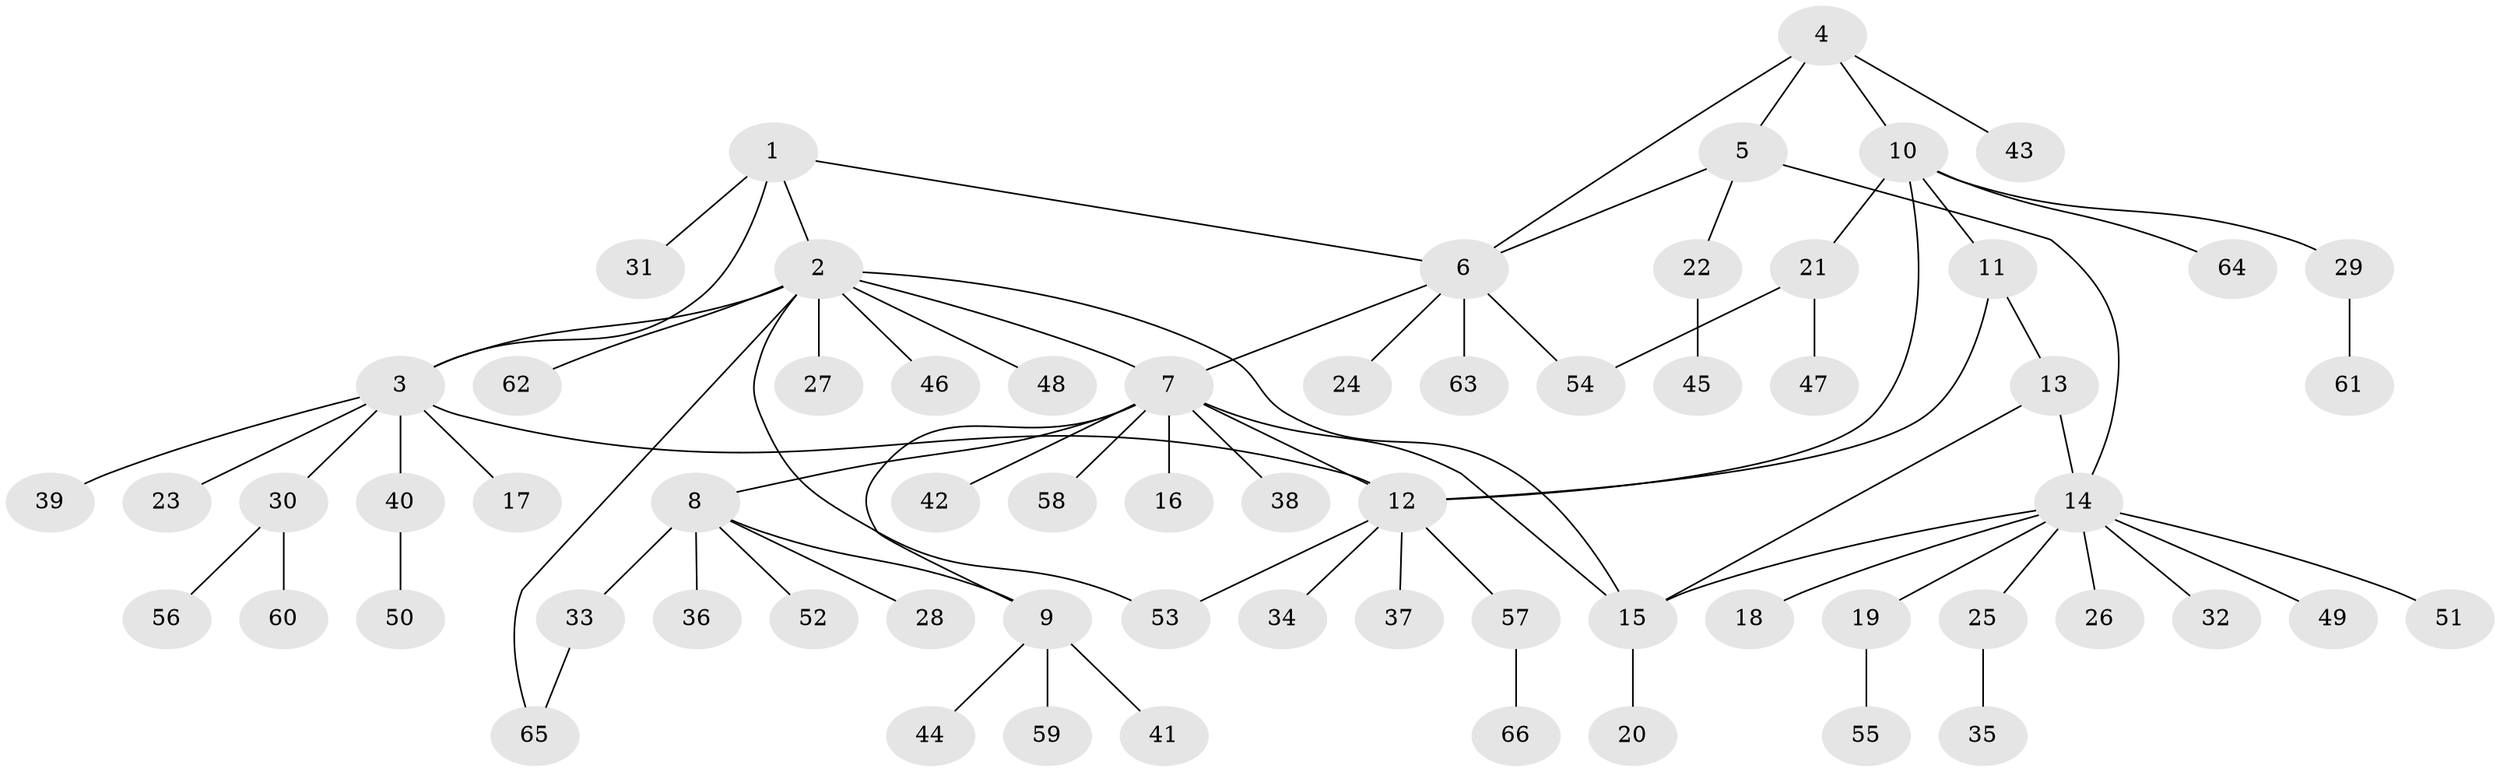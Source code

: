 // coarse degree distribution, {9: 0.07407407407407407, 12: 0.037037037037037035, 6: 0.037037037037037035, 1: 0.8148148148148148, 2: 0.037037037037037035}
// Generated by graph-tools (version 1.1) at 2025/19/03/04/25 18:19:42]
// undirected, 66 vertices, 79 edges
graph export_dot {
graph [start="1"]
  node [color=gray90,style=filled];
  1;
  2;
  3;
  4;
  5;
  6;
  7;
  8;
  9;
  10;
  11;
  12;
  13;
  14;
  15;
  16;
  17;
  18;
  19;
  20;
  21;
  22;
  23;
  24;
  25;
  26;
  27;
  28;
  29;
  30;
  31;
  32;
  33;
  34;
  35;
  36;
  37;
  38;
  39;
  40;
  41;
  42;
  43;
  44;
  45;
  46;
  47;
  48;
  49;
  50;
  51;
  52;
  53;
  54;
  55;
  56;
  57;
  58;
  59;
  60;
  61;
  62;
  63;
  64;
  65;
  66;
  1 -- 2;
  1 -- 3;
  1 -- 6;
  1 -- 31;
  2 -- 3;
  2 -- 7;
  2 -- 15;
  2 -- 27;
  2 -- 46;
  2 -- 48;
  2 -- 53;
  2 -- 62;
  2 -- 65;
  3 -- 12;
  3 -- 17;
  3 -- 23;
  3 -- 30;
  3 -- 39;
  3 -- 40;
  4 -- 5;
  4 -- 6;
  4 -- 10;
  4 -- 43;
  5 -- 6;
  5 -- 14;
  5 -- 22;
  6 -- 7;
  6 -- 24;
  6 -- 54;
  6 -- 63;
  7 -- 8;
  7 -- 9;
  7 -- 12;
  7 -- 15;
  7 -- 16;
  7 -- 38;
  7 -- 42;
  7 -- 58;
  8 -- 9;
  8 -- 28;
  8 -- 33;
  8 -- 36;
  8 -- 52;
  9 -- 41;
  9 -- 44;
  9 -- 59;
  10 -- 11;
  10 -- 12;
  10 -- 21;
  10 -- 29;
  10 -- 64;
  11 -- 12;
  11 -- 13;
  12 -- 34;
  12 -- 37;
  12 -- 53;
  12 -- 57;
  13 -- 14;
  13 -- 15;
  14 -- 15;
  14 -- 18;
  14 -- 19;
  14 -- 25;
  14 -- 26;
  14 -- 32;
  14 -- 49;
  14 -- 51;
  15 -- 20;
  19 -- 55;
  21 -- 47;
  21 -- 54;
  22 -- 45;
  25 -- 35;
  29 -- 61;
  30 -- 56;
  30 -- 60;
  33 -- 65;
  40 -- 50;
  57 -- 66;
}
